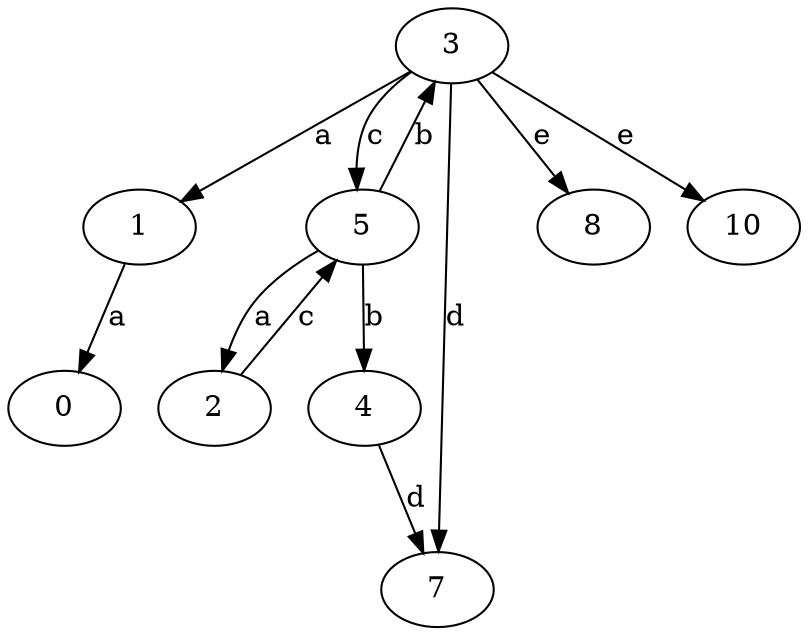 strict digraph  {
0;
1;
2;
3;
4;
5;
7;
8;
10;
1 -> 0  [label=a];
2 -> 5  [label=c];
3 -> 1  [label=a];
3 -> 5  [label=c];
3 -> 7  [label=d];
3 -> 8  [label=e];
3 -> 10  [label=e];
4 -> 7  [label=d];
5 -> 2  [label=a];
5 -> 3  [label=b];
5 -> 4  [label=b];
}
